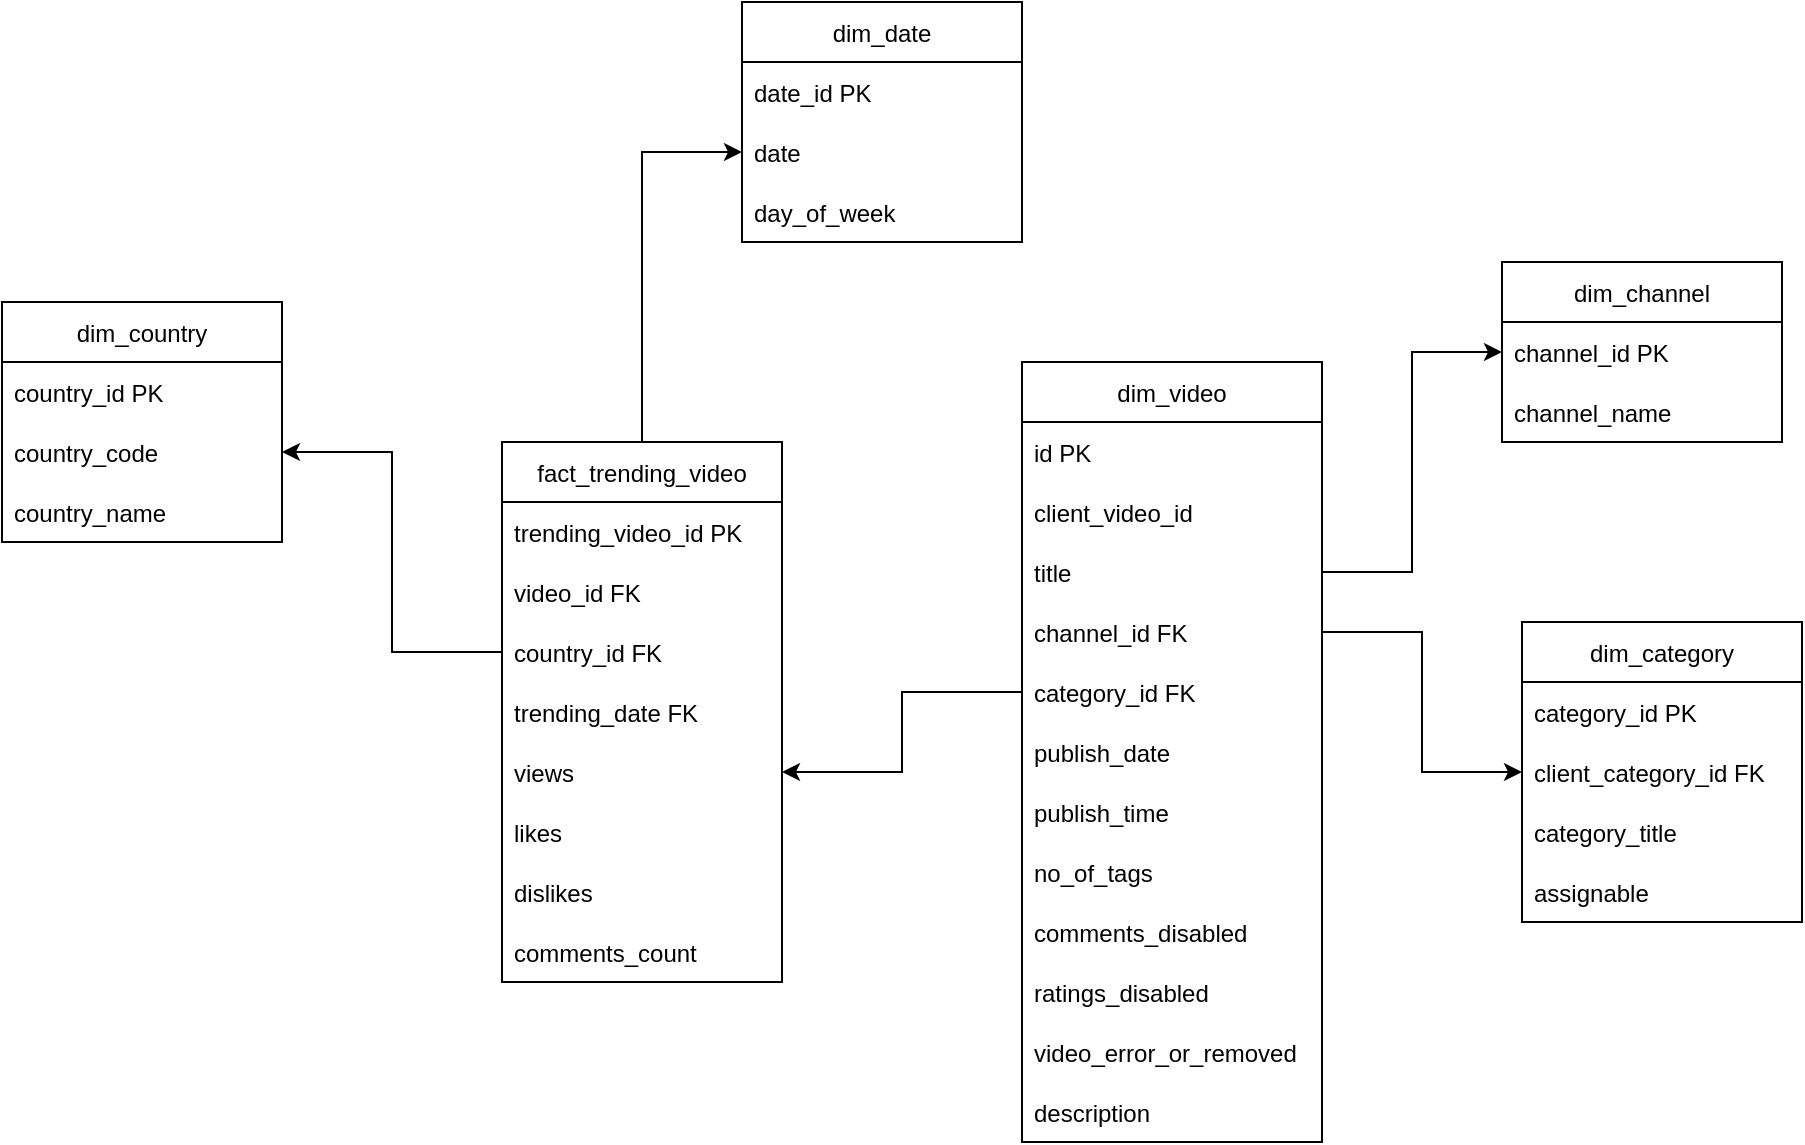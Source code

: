 <mxfile version="15.4.3" type="device"><diagram id="mS3QMdmiNQUmLFz01uo8" name="Page-1"><mxGraphModel dx="2041" dy="1795" grid="1" gridSize="10" guides="1" tooltips="1" connect="1" arrows="1" fold="1" page="1" pageScale="1" pageWidth="827" pageHeight="1169" math="0" shadow="0"><root><mxCell id="0"/><mxCell id="1" parent="0"/><mxCell id="_-16Kpq7HbIdkLDPfNj--1" value="dim_category" style="swimlane;fontStyle=0;childLayout=stackLayout;horizontal=1;startSize=30;horizontalStack=0;resizeParent=1;resizeParentMax=0;resizeLast=0;collapsible=1;marginBottom=0;" parent="1" vertex="1"><mxGeometry x="620" y="210" width="140" height="150" as="geometry"/></mxCell><mxCell id="_-16Kpq7HbIdkLDPfNj--2" value="category_id PK" style="text;strokeColor=none;fillColor=none;align=left;verticalAlign=middle;spacingLeft=4;spacingRight=4;overflow=hidden;points=[[0,0.5],[1,0.5]];portConstraint=eastwest;rotatable=0;" parent="_-16Kpq7HbIdkLDPfNj--1" vertex="1"><mxGeometry y="30" width="140" height="30" as="geometry"/></mxCell><mxCell id="_-16Kpq7HbIdkLDPfNj--3" value="client_category_id FK" style="text;strokeColor=none;fillColor=none;align=left;verticalAlign=middle;spacingLeft=4;spacingRight=4;overflow=hidden;points=[[0,0.5],[1,0.5]];portConstraint=eastwest;rotatable=0;" parent="_-16Kpq7HbIdkLDPfNj--1" vertex="1"><mxGeometry y="60" width="140" height="30" as="geometry"/></mxCell><mxCell id="_-16Kpq7HbIdkLDPfNj--4" value="category_title" style="text;strokeColor=none;fillColor=none;align=left;verticalAlign=middle;spacingLeft=4;spacingRight=4;overflow=hidden;points=[[0,0.5],[1,0.5]];portConstraint=eastwest;rotatable=0;" parent="_-16Kpq7HbIdkLDPfNj--1" vertex="1"><mxGeometry y="90" width="140" height="30" as="geometry"/></mxCell><mxCell id="_-16Kpq7HbIdkLDPfNj--45" value="assignable" style="text;strokeColor=none;fillColor=none;align=left;verticalAlign=middle;spacingLeft=4;spacingRight=4;overflow=hidden;points=[[0,0.5],[1,0.5]];portConstraint=eastwest;rotatable=0;" parent="_-16Kpq7HbIdkLDPfNj--1" vertex="1"><mxGeometry y="120" width="140" height="30" as="geometry"/></mxCell><mxCell id="_-16Kpq7HbIdkLDPfNj--5" value="dim_video" style="swimlane;fontStyle=0;childLayout=stackLayout;horizontal=1;startSize=30;horizontalStack=0;resizeParent=1;resizeParentMax=0;resizeLast=0;collapsible=1;marginBottom=0;" parent="1" vertex="1"><mxGeometry x="370" y="80" width="150" height="390" as="geometry"/></mxCell><mxCell id="Xbo9f_D0NdNjSs4gHRRg-2" value="id PK" style="text;strokeColor=none;fillColor=none;align=left;verticalAlign=middle;spacingLeft=4;spacingRight=4;overflow=hidden;points=[[0,0.5],[1,0.5]];portConstraint=eastwest;rotatable=0;" parent="_-16Kpq7HbIdkLDPfNj--5" vertex="1"><mxGeometry y="30" width="150" height="30" as="geometry"/></mxCell><mxCell id="_-16Kpq7HbIdkLDPfNj--6" value="client_video_id" style="text;strokeColor=none;fillColor=none;align=left;verticalAlign=middle;spacingLeft=4;spacingRight=4;overflow=hidden;points=[[0,0.5],[1,0.5]];portConstraint=eastwest;rotatable=0;" parent="_-16Kpq7HbIdkLDPfNj--5" vertex="1"><mxGeometry y="60" width="150" height="30" as="geometry"/></mxCell><mxCell id="_-16Kpq7HbIdkLDPfNj--7" value="title" style="text;strokeColor=none;fillColor=none;align=left;verticalAlign=middle;spacingLeft=4;spacingRight=4;overflow=hidden;points=[[0,0.5],[1,0.5]];portConstraint=eastwest;rotatable=0;" parent="_-16Kpq7HbIdkLDPfNj--5" vertex="1"><mxGeometry y="90" width="150" height="30" as="geometry"/></mxCell><mxCell id="_-16Kpq7HbIdkLDPfNj--21" value="channel_id FK" style="text;strokeColor=none;fillColor=none;align=left;verticalAlign=middle;spacingLeft=4;spacingRight=4;overflow=hidden;points=[[0,0.5],[1,0.5]];portConstraint=eastwest;rotatable=0;" parent="_-16Kpq7HbIdkLDPfNj--5" vertex="1"><mxGeometry y="120" width="150" height="30" as="geometry"/></mxCell><mxCell id="_-16Kpq7HbIdkLDPfNj--22" value="category_id FK" style="text;strokeColor=none;fillColor=none;align=left;verticalAlign=middle;spacingLeft=4;spacingRight=4;overflow=hidden;points=[[0,0.5],[1,0.5]];portConstraint=eastwest;rotatable=0;" parent="_-16Kpq7HbIdkLDPfNj--5" vertex="1"><mxGeometry y="150" width="150" height="30" as="geometry"/></mxCell><mxCell id="_-16Kpq7HbIdkLDPfNj--23" value="publish_date " style="text;strokeColor=none;fillColor=none;align=left;verticalAlign=middle;spacingLeft=4;spacingRight=4;overflow=hidden;points=[[0,0.5],[1,0.5]];portConstraint=eastwest;rotatable=0;" parent="_-16Kpq7HbIdkLDPfNj--5" vertex="1"><mxGeometry y="180" width="150" height="30" as="geometry"/></mxCell><mxCell id="jp-hD3vjdEqyojeN3eu0-13" value="publish_time" style="text;strokeColor=none;fillColor=none;align=left;verticalAlign=middle;spacingLeft=4;spacingRight=4;overflow=hidden;points=[[0,0.5],[1,0.5]];portConstraint=eastwest;rotatable=0;" vertex="1" parent="_-16Kpq7HbIdkLDPfNj--5"><mxGeometry y="210" width="150" height="30" as="geometry"/></mxCell><mxCell id="Xbo9f_D0NdNjSs4gHRRg-4" value="no_of_tags" style="text;strokeColor=none;fillColor=none;align=left;verticalAlign=middle;spacingLeft=4;spacingRight=4;overflow=hidden;points=[[0,0.5],[1,0.5]];portConstraint=eastwest;rotatable=0;" parent="_-16Kpq7HbIdkLDPfNj--5" vertex="1"><mxGeometry y="240" width="150" height="30" as="geometry"/></mxCell><mxCell id="_-16Kpq7HbIdkLDPfNj--29" value="comments_disabled" style="text;strokeColor=none;fillColor=none;align=left;verticalAlign=middle;spacingLeft=4;spacingRight=4;overflow=hidden;points=[[0,0.5],[1,0.5]];portConstraint=eastwest;rotatable=0;" parent="_-16Kpq7HbIdkLDPfNj--5" vertex="1"><mxGeometry y="270" width="150" height="30" as="geometry"/></mxCell><mxCell id="_-16Kpq7HbIdkLDPfNj--38" value="ratings_disabled" style="text;strokeColor=none;fillColor=none;align=left;verticalAlign=middle;spacingLeft=4;spacingRight=4;overflow=hidden;points=[[0,0.5],[1,0.5]];portConstraint=eastwest;rotatable=0;" parent="_-16Kpq7HbIdkLDPfNj--5" vertex="1"><mxGeometry y="300" width="150" height="30" as="geometry"/></mxCell><mxCell id="_-16Kpq7HbIdkLDPfNj--39" value="video_error_or_removed" style="text;strokeColor=none;fillColor=none;align=left;verticalAlign=middle;spacingLeft=4;spacingRight=4;overflow=hidden;points=[[0,0.5],[1,0.5]];portConstraint=eastwest;rotatable=0;" parent="_-16Kpq7HbIdkLDPfNj--5" vertex="1"><mxGeometry y="330" width="150" height="30" as="geometry"/></mxCell><mxCell id="_-16Kpq7HbIdkLDPfNj--40" value="description" style="text;strokeColor=none;fillColor=none;align=left;verticalAlign=middle;spacingLeft=4;spacingRight=4;overflow=hidden;points=[[0,0.5],[1,0.5]];portConstraint=eastwest;rotatable=0;" parent="_-16Kpq7HbIdkLDPfNj--5" vertex="1"><mxGeometry y="360" width="150" height="30" as="geometry"/></mxCell><mxCell id="_-16Kpq7HbIdkLDPfNj--9" value="dim_channel" style="swimlane;fontStyle=0;childLayout=stackLayout;horizontal=1;startSize=30;horizontalStack=0;resizeParent=1;resizeParentMax=0;resizeLast=0;collapsible=1;marginBottom=0;" parent="1" vertex="1"><mxGeometry x="610" y="30" width="140" height="90" as="geometry"/></mxCell><mxCell id="_-16Kpq7HbIdkLDPfNj--10" value="channel_id PK" style="text;strokeColor=none;fillColor=none;align=left;verticalAlign=middle;spacingLeft=4;spacingRight=4;overflow=hidden;points=[[0,0.5],[1,0.5]];portConstraint=eastwest;rotatable=0;" parent="_-16Kpq7HbIdkLDPfNj--9" vertex="1"><mxGeometry y="30" width="140" height="30" as="geometry"/></mxCell><mxCell id="_-16Kpq7HbIdkLDPfNj--11" value="channel_name" style="text;strokeColor=none;fillColor=none;align=left;verticalAlign=middle;spacingLeft=4;spacingRight=4;overflow=hidden;points=[[0,0.5],[1,0.5]];portConstraint=eastwest;rotatable=0;" parent="_-16Kpq7HbIdkLDPfNj--9" vertex="1"><mxGeometry y="60" width="140" height="30" as="geometry"/></mxCell><mxCell id="i0sY5S5Ju_piTmqxDc6N-16" style="edgeStyle=orthogonalEdgeStyle;rounded=0;orthogonalLoop=1;jettySize=auto;html=1;entryX=0;entryY=0.5;entryDx=0;entryDy=0;" parent="1" source="_-16Kpq7HbIdkLDPfNj--13" target="i0sY5S5Ju_piTmqxDc6N-12" edge="1"><mxGeometry relative="1" as="geometry"/></mxCell><mxCell id="_-16Kpq7HbIdkLDPfNj--13" value="fact_trending_video" style="swimlane;fontStyle=0;childLayout=stackLayout;horizontal=1;startSize=30;horizontalStack=0;resizeParent=1;resizeParentMax=0;resizeLast=0;collapsible=1;marginBottom=0;" parent="1" vertex="1"><mxGeometry x="110" y="120" width="140" height="270" as="geometry"/></mxCell><mxCell id="_-16Kpq7HbIdkLDPfNj--14" value="trending_video_id PK" style="text;strokeColor=none;fillColor=none;align=left;verticalAlign=middle;spacingLeft=4;spacingRight=4;overflow=hidden;points=[[0,0.5],[1,0.5]];portConstraint=eastwest;rotatable=0;" parent="_-16Kpq7HbIdkLDPfNj--13" vertex="1"><mxGeometry y="30" width="140" height="30" as="geometry"/></mxCell><mxCell id="_-16Kpq7HbIdkLDPfNj--15" value="video_id FK" style="text;strokeColor=none;fillColor=none;align=left;verticalAlign=middle;spacingLeft=4;spacingRight=4;overflow=hidden;points=[[0,0.5],[1,0.5]];portConstraint=eastwest;rotatable=0;" parent="_-16Kpq7HbIdkLDPfNj--13" vertex="1"><mxGeometry y="60" width="140" height="30" as="geometry"/></mxCell><mxCell id="_-16Kpq7HbIdkLDPfNj--16" value="country_id FK" style="text;strokeColor=none;fillColor=none;align=left;verticalAlign=middle;spacingLeft=4;spacingRight=4;overflow=hidden;points=[[0,0.5],[1,0.5]];portConstraint=eastwest;rotatable=0;" parent="_-16Kpq7HbIdkLDPfNj--13" vertex="1"><mxGeometry y="90" width="140" height="30" as="geometry"/></mxCell><mxCell id="_-16Kpq7HbIdkLDPfNj--24" value="trending_date FK" style="text;strokeColor=none;fillColor=none;align=left;verticalAlign=middle;spacingLeft=4;spacingRight=4;overflow=hidden;points=[[0,0.5],[1,0.5]];portConstraint=eastwest;rotatable=0;" parent="_-16Kpq7HbIdkLDPfNj--13" vertex="1"><mxGeometry y="120" width="140" height="30" as="geometry"/></mxCell><mxCell id="_-16Kpq7HbIdkLDPfNj--25" value="views" style="text;strokeColor=none;fillColor=none;align=left;verticalAlign=middle;spacingLeft=4;spacingRight=4;overflow=hidden;points=[[0,0.5],[1,0.5]];portConstraint=eastwest;rotatable=0;" parent="_-16Kpq7HbIdkLDPfNj--13" vertex="1"><mxGeometry y="150" width="140" height="30" as="geometry"/></mxCell><mxCell id="_-16Kpq7HbIdkLDPfNj--26" value="likes" style="text;strokeColor=none;fillColor=none;align=left;verticalAlign=middle;spacingLeft=4;spacingRight=4;overflow=hidden;points=[[0,0.5],[1,0.5]];portConstraint=eastwest;rotatable=0;" parent="_-16Kpq7HbIdkLDPfNj--13" vertex="1"><mxGeometry y="180" width="140" height="30" as="geometry"/></mxCell><mxCell id="_-16Kpq7HbIdkLDPfNj--27" value="dislikes" style="text;strokeColor=none;fillColor=none;align=left;verticalAlign=middle;spacingLeft=4;spacingRight=4;overflow=hidden;points=[[0,0.5],[1,0.5]];portConstraint=eastwest;rotatable=0;" parent="_-16Kpq7HbIdkLDPfNj--13" vertex="1"><mxGeometry y="210" width="140" height="30" as="geometry"/></mxCell><mxCell id="_-16Kpq7HbIdkLDPfNj--28" value="comments_count" style="text;strokeColor=none;fillColor=none;align=left;verticalAlign=middle;spacingLeft=4;spacingRight=4;overflow=hidden;points=[[0,0.5],[1,0.5]];portConstraint=eastwest;rotatable=0;" parent="_-16Kpq7HbIdkLDPfNj--13" vertex="1"><mxGeometry y="240" width="140" height="30" as="geometry"/></mxCell><mxCell id="_-16Kpq7HbIdkLDPfNj--17" value="dim_country" style="swimlane;fontStyle=0;childLayout=stackLayout;horizontal=1;startSize=30;horizontalStack=0;resizeParent=1;resizeParentMax=0;resizeLast=0;collapsible=1;marginBottom=0;" parent="1" vertex="1"><mxGeometry x="-140" y="50" width="140" height="120" as="geometry"/></mxCell><mxCell id="_-16Kpq7HbIdkLDPfNj--18" value="country_id PK" style="text;strokeColor=none;fillColor=none;align=left;verticalAlign=middle;spacingLeft=4;spacingRight=4;overflow=hidden;points=[[0,0.5],[1,0.5]];portConstraint=eastwest;rotatable=0;" parent="_-16Kpq7HbIdkLDPfNj--17" vertex="1"><mxGeometry y="30" width="140" height="30" as="geometry"/></mxCell><mxCell id="_-16Kpq7HbIdkLDPfNj--19" value="country_code" style="text;strokeColor=none;fillColor=none;align=left;verticalAlign=middle;spacingLeft=4;spacingRight=4;overflow=hidden;points=[[0,0.5],[1,0.5]];portConstraint=eastwest;rotatable=0;" parent="_-16Kpq7HbIdkLDPfNj--17" vertex="1"><mxGeometry y="60" width="140" height="30" as="geometry"/></mxCell><mxCell id="_-16Kpq7HbIdkLDPfNj--20" value="country_name" style="text;strokeColor=none;fillColor=none;align=left;verticalAlign=middle;spacingLeft=4;spacingRight=4;overflow=hidden;points=[[0,0.5],[1,0.5]];portConstraint=eastwest;rotatable=0;" parent="_-16Kpq7HbIdkLDPfNj--17" vertex="1"><mxGeometry y="90" width="140" height="30" as="geometry"/></mxCell><mxCell id="_-16Kpq7HbIdkLDPfNj--41" style="edgeStyle=orthogonalEdgeStyle;rounded=0;orthogonalLoop=1;jettySize=auto;html=1;" parent="1" source="_-16Kpq7HbIdkLDPfNj--7" target="_-16Kpq7HbIdkLDPfNj--10" edge="1"><mxGeometry relative="1" as="geometry"/></mxCell><mxCell id="_-16Kpq7HbIdkLDPfNj--42" style="edgeStyle=orthogonalEdgeStyle;rounded=0;orthogonalLoop=1;jettySize=auto;html=1;entryX=0;entryY=0.5;entryDx=0;entryDy=0;" parent="1" source="_-16Kpq7HbIdkLDPfNj--21" target="_-16Kpq7HbIdkLDPfNj--3" edge="1"><mxGeometry relative="1" as="geometry"/></mxCell><mxCell id="_-16Kpq7HbIdkLDPfNj--43" style="edgeStyle=orthogonalEdgeStyle;rounded=0;orthogonalLoop=1;jettySize=auto;html=1;entryX=1;entryY=0.5;entryDx=0;entryDy=0;" parent="1" source="_-16Kpq7HbIdkLDPfNj--16" target="_-16Kpq7HbIdkLDPfNj--19" edge="1"><mxGeometry relative="1" as="geometry"/></mxCell><mxCell id="_-16Kpq7HbIdkLDPfNj--44" style="edgeStyle=orthogonalEdgeStyle;rounded=0;orthogonalLoop=1;jettySize=auto;html=1;entryX=1;entryY=0.5;entryDx=0;entryDy=0;" parent="1" source="_-16Kpq7HbIdkLDPfNj--22" target="_-16Kpq7HbIdkLDPfNj--25" edge="1"><mxGeometry relative="1" as="geometry"/></mxCell><mxCell id="i0sY5S5Ju_piTmqxDc6N-3" value="dim_date" style="swimlane;fontStyle=0;childLayout=stackLayout;horizontal=1;startSize=30;horizontalStack=0;resizeParent=1;resizeParentMax=0;resizeLast=0;collapsible=1;marginBottom=0;" parent="1" vertex="1"><mxGeometry x="230" y="-100" width="140" height="120" as="geometry"/></mxCell><mxCell id="i0sY5S5Ju_piTmqxDc6N-4" value="date_id PK" style="text;strokeColor=none;fillColor=none;align=left;verticalAlign=middle;spacingLeft=4;spacingRight=4;overflow=hidden;points=[[0,0.5],[1,0.5]];portConstraint=eastwest;rotatable=0;" parent="i0sY5S5Ju_piTmqxDc6N-3" vertex="1"><mxGeometry y="30" width="140" height="30" as="geometry"/></mxCell><mxCell id="i0sY5S5Ju_piTmqxDc6N-12" value="date" style="text;strokeColor=none;fillColor=none;align=left;verticalAlign=middle;spacingLeft=4;spacingRight=4;overflow=hidden;points=[[0,0.5],[1,0.5]];portConstraint=eastwest;rotatable=0;" parent="i0sY5S5Ju_piTmqxDc6N-3" vertex="1"><mxGeometry y="60" width="140" height="30" as="geometry"/></mxCell><mxCell id="i0sY5S5Ju_piTmqxDc6N-15" value="day_of_week" style="text;strokeColor=none;fillColor=none;align=left;verticalAlign=middle;spacingLeft=4;spacingRight=4;overflow=hidden;points=[[0,0.5],[1,0.5]];portConstraint=eastwest;rotatable=0;" parent="i0sY5S5Ju_piTmqxDc6N-3" vertex="1"><mxGeometry y="90" width="140" height="30" as="geometry"/></mxCell></root></mxGraphModel></diagram></mxfile>